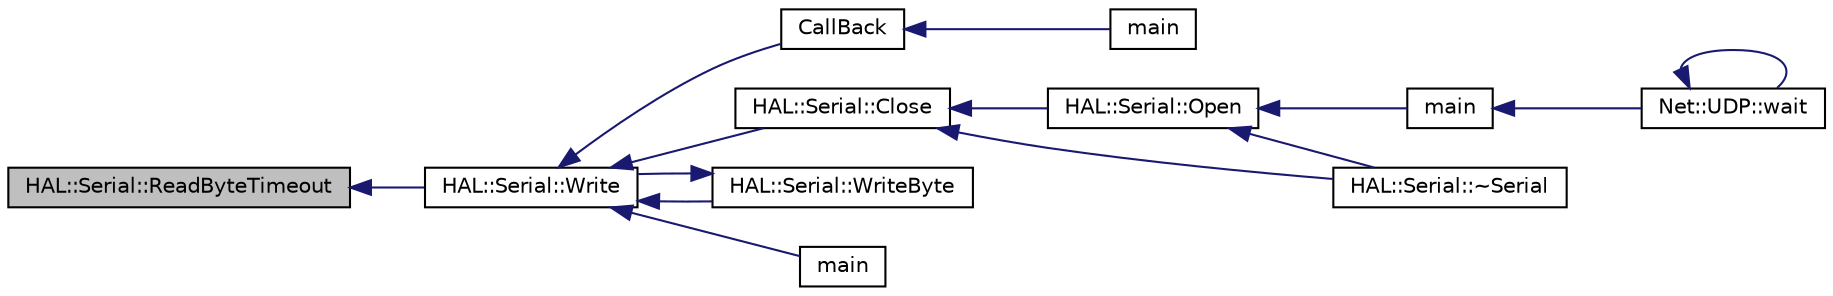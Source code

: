 digraph "HAL::Serial::ReadByteTimeout"
{
 // INTERACTIVE_SVG=YES
  edge [fontname="Helvetica",fontsize="10",labelfontname="Helvetica",labelfontsize="10"];
  node [fontname="Helvetica",fontsize="10",shape=record];
  rankdir="LR";
  Node1 [label="HAL::Serial::ReadByteTimeout",height=0.2,width=0.4,color="black", fillcolor="grey75", style="filled", fontcolor="black"];
  Node1 -> Node2 [dir="back",color="midnightblue",fontsize="10",style="solid",fontname="Helvetica"];
  Node2 [label="HAL::Serial::Write",height=0.2,width=0.4,color="black", fillcolor="white", style="filled",URL="$d5/da7/class_h_a_l_1_1_serial.html#a6376a54bd334059b716c8b23c2dc702f"];
  Node2 -> Node3 [dir="back",color="midnightblue",fontsize="10",style="solid",fontname="Helvetica"];
  Node3 [label="CallBack",height=0.2,width=0.4,color="black", fillcolor="white", style="filled",URL="$d1/da8/bot__xyw__nrf_8cpp.html#a2d478c327aed9b9e3a4c635e9d645a21"];
  Node3 -> Node4 [dir="back",color="midnightblue",fontsize="10",style="solid",fontname="Helvetica"];
  Node4 [label="main",height=0.2,width=0.4,color="black", fillcolor="white", style="filled",URL="$d1/da8/bot__xyw__nrf_8cpp.html#a0ddf1224851353fc92bfbff6f499fa97"];
  Node2 -> Node5 [dir="back",color="midnightblue",fontsize="10",style="solid",fontname="Helvetica"];
  Node5 [label="HAL::Serial::Close",height=0.2,width=0.4,color="black", fillcolor="white", style="filled",URL="$d5/da7/class_h_a_l_1_1_serial.html#ae1f308b294125c9ba16b97464d741241"];
  Node5 -> Node6 [dir="back",color="midnightblue",fontsize="10",style="solid",fontname="Helvetica"];
  Node6 [label="HAL::Serial::Open",height=0.2,width=0.4,color="black", fillcolor="white", style="filled",URL="$d5/da7/class_h_a_l_1_1_serial.html#a60be93a8907d62b779bd37a434efbcdf"];
  Node6 -> Node7 [dir="back",color="midnightblue",fontsize="10",style="solid",fontname="Helvetica"];
  Node7 [label="main",height=0.2,width=0.4,color="black", fillcolor="white", style="filled",URL="$d7/dc1/bot__data_8cpp.html#a3c04138a5bfe5d72780bb7e82a18e627"];
  Node7 -> Node8 [dir="back",color="midnightblue",fontsize="10",style="solid",fontname="Helvetica"];
  Node8 [label="Net::UDP::wait",height=0.2,width=0.4,color="black", fillcolor="white", style="filled",URL="$de/d3b/class_net_1_1_u_d_p.html#a3a87f279ba80b36263f7efc346d2fa64"];
  Node8 -> Node8 [dir="back",color="midnightblue",fontsize="10",style="solid",fontname="Helvetica"];
  Node6 -> Node9 [dir="back",color="midnightblue",fontsize="10",style="solid",fontname="Helvetica"];
  Node9 [label="HAL::Serial::~Serial",height=0.2,width=0.4,color="black", fillcolor="white", style="filled",URL="$d5/da7/class_h_a_l_1_1_serial.html#a550228adeda2e027f95160b41cba3071"];
  Node5 -> Node9 [dir="back",color="midnightblue",fontsize="10",style="solid",fontname="Helvetica"];
  Node2 -> Node10 [dir="back",color="midnightblue",fontsize="10",style="solid",fontname="Helvetica"];
  Node10 [label="HAL::Serial::WriteByte",height=0.2,width=0.4,color="black", fillcolor="white", style="filled",URL="$d5/da7/class_h_a_l_1_1_serial.html#ad440179230582a6e7d119e09a203a817"];
  Node10 -> Node2 [dir="back",color="midnightblue",fontsize="10",style="solid",fontname="Helvetica"];
  Node2 -> Node11 [dir="back",color="midnightblue",fontsize="10",style="solid",fontname="Helvetica"];
  Node11 [label="main",height=0.2,width=0.4,color="black", fillcolor="white", style="filled",URL="$d3/d5a/ssltest_8cpp.html#a0ddf1224851353fc92bfbff6f499fa97"];
}
